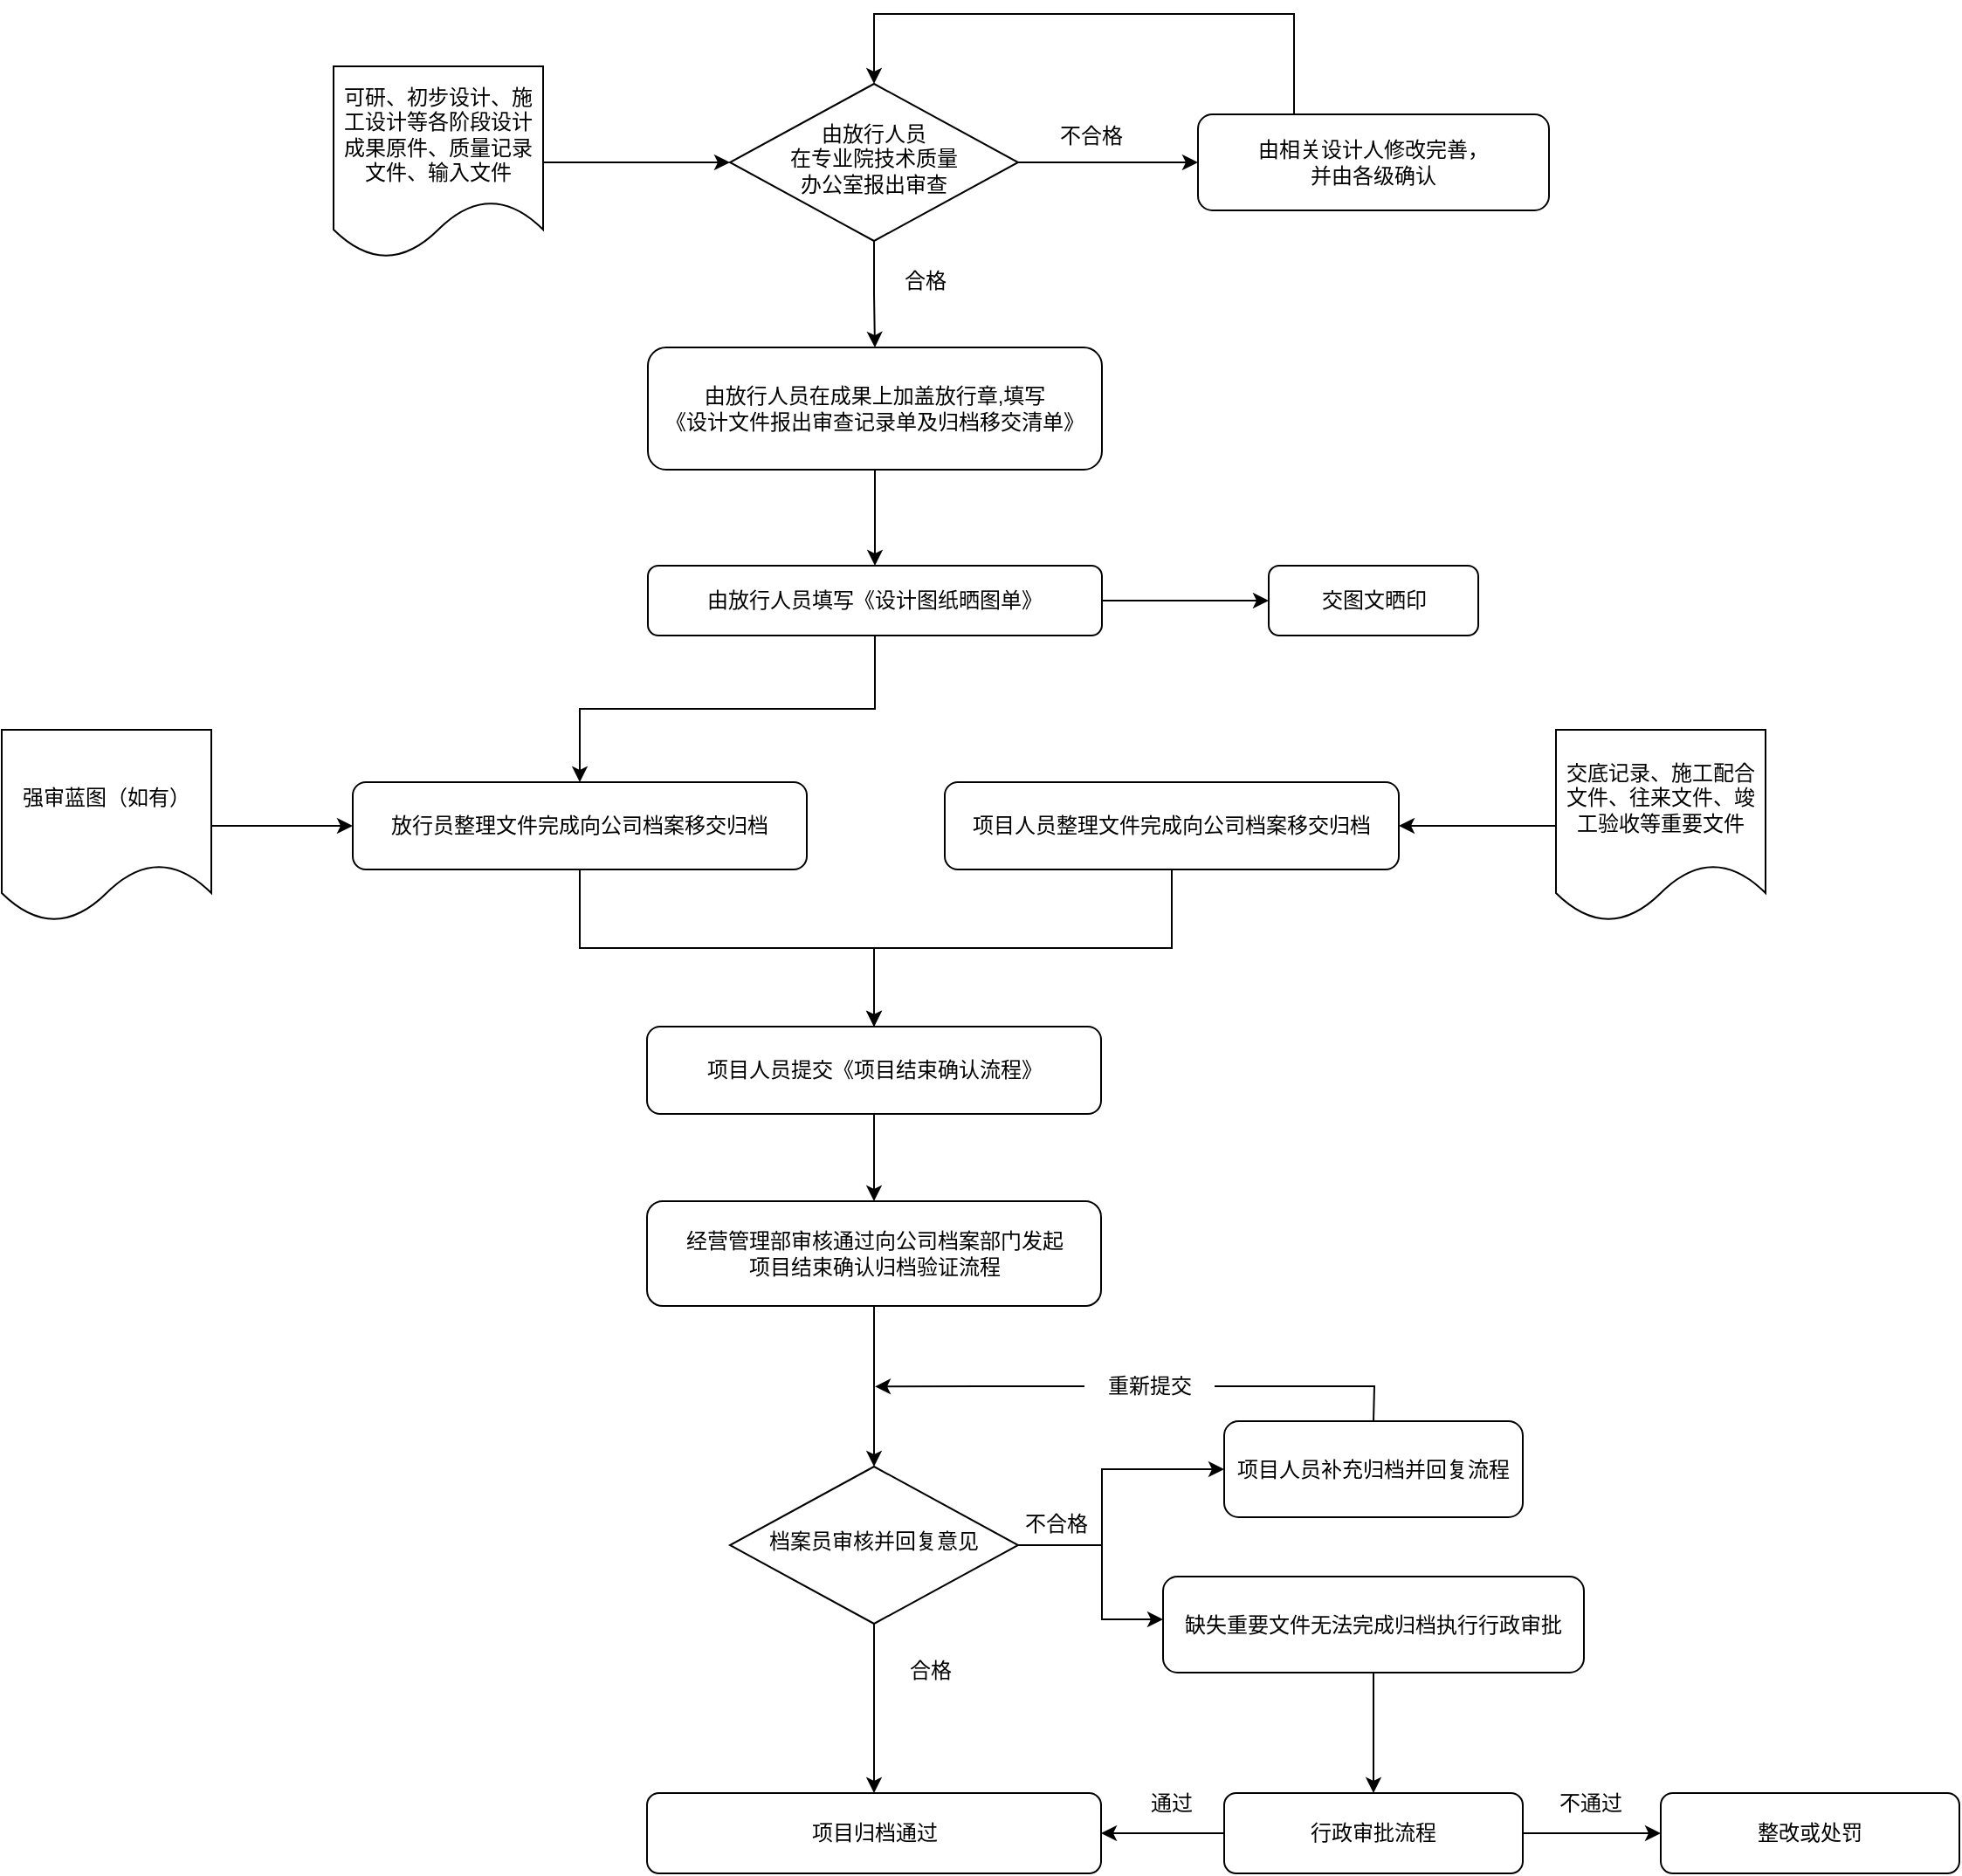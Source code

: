 <mxfile version="20.1.1" type="github">
  <diagram id="C5RBs43oDa-KdzZeNtuy" name="Page-1">
    <mxGraphModel dx="2685" dy="856" grid="1" gridSize="10" guides="1" tooltips="1" connect="1" arrows="1" fold="1" page="1" pageScale="1" pageWidth="827" pageHeight="1169" math="0" shadow="0">
      <root>
        <mxCell id="WIyWlLk6GJQsqaUBKTNV-0" />
        <mxCell id="WIyWlLk6GJQsqaUBKTNV-1" parent="WIyWlLk6GJQsqaUBKTNV-0" />
        <mxCell id="KPn4j_vhXWdQTSBSIb0U-11" style="edgeStyle=orthogonalEdgeStyle;rounded=0;orthogonalLoop=1;jettySize=auto;html=1;exitX=0.5;exitY=1;exitDx=0;exitDy=0;" edge="1" parent="WIyWlLk6GJQsqaUBKTNV-1" source="WIyWlLk6GJQsqaUBKTNV-6" target="WIyWlLk6GJQsqaUBKTNV-12">
          <mxGeometry relative="1" as="geometry" />
        </mxCell>
        <mxCell id="KPn4j_vhXWdQTSBSIb0U-12" style="edgeStyle=orthogonalEdgeStyle;rounded=0;orthogonalLoop=1;jettySize=auto;html=1;entryX=0;entryY=0.5;entryDx=0;entryDy=0;" edge="1" parent="WIyWlLk6GJQsqaUBKTNV-1" source="WIyWlLk6GJQsqaUBKTNV-6" target="WIyWlLk6GJQsqaUBKTNV-7">
          <mxGeometry relative="1" as="geometry" />
        </mxCell>
        <mxCell id="WIyWlLk6GJQsqaUBKTNV-6" value="由放行人员&lt;br&gt;在专业院技术质量&lt;br&gt;办公室报出审查" style="rhombus;whiteSpace=wrap;html=1;shadow=0;fontFamily=Helvetica;fontSize=12;align=center;strokeWidth=1;spacing=6;spacingTop=-4;" parent="WIyWlLk6GJQsqaUBKTNV-1" vertex="1">
          <mxGeometry x="257" y="240" width="165" height="90" as="geometry" />
        </mxCell>
        <mxCell id="Fq03Y5RYxHQvjmSpLAuX-14" style="edgeStyle=orthogonalEdgeStyle;rounded=0;orthogonalLoop=1;jettySize=auto;html=1;entryX=0.5;entryY=0;entryDx=0;entryDy=0;" parent="WIyWlLk6GJQsqaUBKTNV-1" source="WIyWlLk6GJQsqaUBKTNV-7" target="WIyWlLk6GJQsqaUBKTNV-6" edge="1">
          <mxGeometry relative="1" as="geometry">
            <Array as="points">
              <mxPoint x="580" y="200" />
              <mxPoint x="340" y="200" />
            </Array>
          </mxGeometry>
        </mxCell>
        <mxCell id="WIyWlLk6GJQsqaUBKTNV-7" value="由相关设计人修改完善，&lt;br&gt;并由各级确认" style="rounded=1;whiteSpace=wrap;html=1;fontSize=12;glass=0;strokeWidth=1;shadow=0;" parent="WIyWlLk6GJQsqaUBKTNV-1" vertex="1">
          <mxGeometry x="525" y="257.5" width="201" height="55" as="geometry" />
        </mxCell>
        <mxCell id="Fq03Y5RYxHQvjmSpLAuX-3" style="edgeStyle=orthogonalEdgeStyle;rounded=0;orthogonalLoop=1;jettySize=auto;html=1;entryX=0.5;entryY=0;entryDx=0;entryDy=0;exitX=0.5;exitY=1;exitDx=0;exitDy=0;" parent="WIyWlLk6GJQsqaUBKTNV-1" source="WIyWlLk6GJQsqaUBKTNV-12" target="MomlRcWtu3agXeXAJ8-M-4" edge="1">
          <mxGeometry relative="1" as="geometry">
            <mxPoint x="340" y="510" as="sourcePoint" />
          </mxGeometry>
        </mxCell>
        <mxCell id="WIyWlLk6GJQsqaUBKTNV-12" value="由放行人员在成果上加盖放行章,填写&lt;br&gt;《设计文件报出审查记录单及归档移交清单》" style="rounded=1;whiteSpace=wrap;html=1;fontSize=12;glass=0;strokeWidth=1;shadow=0;" parent="WIyWlLk6GJQsqaUBKTNV-1" vertex="1">
          <mxGeometry x="210" y="391" width="260" height="70" as="geometry" />
        </mxCell>
        <mxCell id="Fq03Y5RYxHQvjmSpLAuX-6" style="edgeStyle=orthogonalEdgeStyle;rounded=0;orthogonalLoop=1;jettySize=auto;html=1;entryX=0.5;entryY=0;entryDx=0;entryDy=0;" parent="WIyWlLk6GJQsqaUBKTNV-1" source="MomlRcWtu3agXeXAJ8-M-4" target="MomlRcWtu3agXeXAJ8-M-9" edge="1">
          <mxGeometry relative="1" as="geometry" />
        </mxCell>
        <mxCell id="Fq03Y5RYxHQvjmSpLAuX-12" style="edgeStyle=orthogonalEdgeStyle;rounded=0;orthogonalLoop=1;jettySize=auto;html=1;entryX=0;entryY=0.5;entryDx=0;entryDy=0;" parent="WIyWlLk6GJQsqaUBKTNV-1" source="MomlRcWtu3agXeXAJ8-M-4" target="MomlRcWtu3agXeXAJ8-M-8" edge="1">
          <mxGeometry relative="1" as="geometry" />
        </mxCell>
        <mxCell id="MomlRcWtu3agXeXAJ8-M-4" value="由放行人员填写《设计图纸晒图单》&lt;span style=&quot;color: rgba(0, 0, 0, 0); font-family: monospace; font-size: 0px; text-align: start;&quot;&gt;%3CmxGraphModel%3E%3Croot%3E%3CmxCell%20id%3D%220%22%2F%3E%3CmxCell%20id%3D%221%22%20parent%3D%220%22%2F%3E%3CmxCell%20id%3D%222%22%20value%3D%22%22%20style%3D%22rounded%3D0%3Bhtml%3D1%3BjettySize%3Dauto%3BorthogonalLoop%3D1%3BfontSize%3D11%3BendArrow%3Dblock%3BendFill%3D0%3BendSize%3D8%3BstrokeWidth%3D1%3Bshadow%3D0%3BlabelBackgroundColor%3Dnone%3BedgeStyle%3DorthogonalEdgeStyle%3BentryX%3D0.5%3BentryY%3D0%3BentryDx%3D0%3BentryDy%3D0%3BexitX%3D0.5%3BexitY%3D1%3BexitDx%3D0%3BexitDy%3D0%3B%22%20edge%3D%221%22%20parent%3D%221%22%3E%3CmxGeometry%20relative%3D%221%22%20as%3D%22geometry%22%3E%3CmxPoint%20x%3D%22380%22%20y%3D%22458%22%20as%3D%22sourcePoint%22%2F%3E%3CmxPoint%20x%3D%22300%22%20y%3D%22610%22%20as%3D%22targetPoint%22%2F%3E%3C%2FmxGeometry%3E%3C%2FmxCell%3E%3C%2Froot%3E%3C%2FmxGraphModel%3E&lt;/span&gt;" style="rounded=1;whiteSpace=wrap;html=1;fontSize=12;glass=0;strokeWidth=1;shadow=0;" parent="WIyWlLk6GJQsqaUBKTNV-1" vertex="1">
          <mxGeometry x="210" y="516" width="260" height="40" as="geometry" />
        </mxCell>
        <mxCell id="MomlRcWtu3agXeXAJ8-M-8" value="交图文晒印" style="rounded=1;whiteSpace=wrap;html=1;fontSize=12;glass=0;strokeWidth=1;shadow=0;" parent="WIyWlLk6GJQsqaUBKTNV-1" vertex="1">
          <mxGeometry x="565.5" y="516" width="120" height="40" as="geometry" />
        </mxCell>
        <mxCell id="KPn4j_vhXWdQTSBSIb0U-0" style="edgeStyle=orthogonalEdgeStyle;rounded=0;orthogonalLoop=1;jettySize=auto;html=1;entryX=0.5;entryY=0;entryDx=0;entryDy=0;" edge="1" parent="WIyWlLk6GJQsqaUBKTNV-1" source="MomlRcWtu3agXeXAJ8-M-9" target="MomlRcWtu3agXeXAJ8-M-11">
          <mxGeometry relative="1" as="geometry" />
        </mxCell>
        <mxCell id="MomlRcWtu3agXeXAJ8-M-9" value="放行员整理文件完成向公司档案移交归档" style="rounded=1;whiteSpace=wrap;html=1;fontSize=12;glass=0;strokeWidth=1;shadow=0;" parent="WIyWlLk6GJQsqaUBKTNV-1" vertex="1">
          <mxGeometry x="41" y="640" width="260" height="50" as="geometry" />
        </mxCell>
        <mxCell id="Fq03Y5RYxHQvjmSpLAuX-4" style="edgeStyle=orthogonalEdgeStyle;rounded=0;orthogonalLoop=1;jettySize=auto;html=1;entryX=0.5;entryY=0;entryDx=0;entryDy=0;" parent="WIyWlLk6GJQsqaUBKTNV-1" source="MomlRcWtu3agXeXAJ8-M-11" target="MomlRcWtu3agXeXAJ8-M-38" edge="1">
          <mxGeometry relative="1" as="geometry" />
        </mxCell>
        <mxCell id="MomlRcWtu3agXeXAJ8-M-11" value="项目人员提交《项目结束确认流程》" style="rounded=1;whiteSpace=wrap;html=1;fontSize=12;glass=0;strokeWidth=1;shadow=0;" parent="WIyWlLk6GJQsqaUBKTNV-1" vertex="1">
          <mxGeometry x="209.5" y="780" width="260" height="50" as="geometry" />
        </mxCell>
        <mxCell id="Fq03Y5RYxHQvjmSpLAuX-9" style="edgeStyle=orthogonalEdgeStyle;rounded=0;orthogonalLoop=1;jettySize=auto;html=1;entryX=1;entryY=0.5;entryDx=0;entryDy=0;" parent="WIyWlLk6GJQsqaUBKTNV-1" source="MomlRcWtu3agXeXAJ8-M-12" target="MomlRcWtu3agXeXAJ8-M-16" edge="1">
          <mxGeometry relative="1" as="geometry" />
        </mxCell>
        <mxCell id="MomlRcWtu3agXeXAJ8-M-12" value="交底记录、施工配合文件、往来文件、竣工验收等重要文件" style="shape=document;whiteSpace=wrap;html=1;boundedLbl=1;" parent="WIyWlLk6GJQsqaUBKTNV-1" vertex="1">
          <mxGeometry x="730" y="610" width="120" height="110" as="geometry" />
        </mxCell>
        <mxCell id="Fq03Y5RYxHQvjmSpLAuX-5" style="edgeStyle=orthogonalEdgeStyle;rounded=0;orthogonalLoop=1;jettySize=auto;html=1;entryX=0.5;entryY=0;entryDx=0;entryDy=0;" parent="WIyWlLk6GJQsqaUBKTNV-1" source="MomlRcWtu3agXeXAJ8-M-16" target="MomlRcWtu3agXeXAJ8-M-11" edge="1">
          <mxGeometry relative="1" as="geometry" />
        </mxCell>
        <mxCell id="MomlRcWtu3agXeXAJ8-M-16" value="项目人员整理文件完成向公司档案移交归档" style="rounded=1;whiteSpace=wrap;html=1;" parent="WIyWlLk6GJQsqaUBKTNV-1" vertex="1">
          <mxGeometry x="380" y="640" width="260" height="50" as="geometry" />
        </mxCell>
        <mxCell id="Fq03Y5RYxHQvjmSpLAuX-0" style="edgeStyle=orthogonalEdgeStyle;rounded=0;orthogonalLoop=1;jettySize=auto;html=1;entryX=0;entryY=0.5;entryDx=0;entryDy=0;" parent="WIyWlLk6GJQsqaUBKTNV-1" source="MomlRcWtu3agXeXAJ8-M-17" target="WIyWlLk6GJQsqaUBKTNV-6" edge="1">
          <mxGeometry relative="1" as="geometry">
            <mxPoint x="210" y="171.5" as="targetPoint" />
          </mxGeometry>
        </mxCell>
        <mxCell id="MomlRcWtu3agXeXAJ8-M-17" value="可研、初步设计、施工设计等各阶段设计成果原件、质量记录文件、输入文件" style="shape=document;whiteSpace=wrap;html=1;boundedLbl=1;" parent="WIyWlLk6GJQsqaUBKTNV-1" vertex="1">
          <mxGeometry x="30" y="230" width="120" height="110" as="geometry" />
        </mxCell>
        <mxCell id="Fq03Y5RYxHQvjmSpLAuX-8" style="edgeStyle=orthogonalEdgeStyle;rounded=0;orthogonalLoop=1;jettySize=auto;html=1;" parent="WIyWlLk6GJQsqaUBKTNV-1" source="MomlRcWtu3agXeXAJ8-M-20" target="MomlRcWtu3agXeXAJ8-M-9" edge="1">
          <mxGeometry relative="1" as="geometry" />
        </mxCell>
        <mxCell id="MomlRcWtu3agXeXAJ8-M-20" value="强审蓝图（如有）" style="shape=document;whiteSpace=wrap;html=1;boundedLbl=1;" parent="WIyWlLk6GJQsqaUBKTNV-1" vertex="1">
          <mxGeometry x="-160" y="610" width="120" height="110" as="geometry" />
        </mxCell>
        <mxCell id="MomlRcWtu3agXeXAJ8-M-65" style="edgeStyle=orthogonalEdgeStyle;rounded=0;orthogonalLoop=1;jettySize=auto;html=1;entryX=0.5;entryY=0;entryDx=0;entryDy=0;" parent="WIyWlLk6GJQsqaUBKTNV-1" source="MomlRcWtu3agXeXAJ8-M-38" target="MomlRcWtu3agXeXAJ8-M-47" edge="1">
          <mxGeometry relative="1" as="geometry" />
        </mxCell>
        <mxCell id="MomlRcWtu3agXeXAJ8-M-38" value="经营管理部审核通过向公司档案部门发起&lt;br&gt;项目结束确认归档验证流程" style="rounded=1;whiteSpace=wrap;html=1;fontSize=12;glass=0;strokeWidth=1;shadow=0;" parent="WIyWlLk6GJQsqaUBKTNV-1" vertex="1">
          <mxGeometry x="209.5" y="880" width="260" height="60" as="geometry" />
        </mxCell>
        <mxCell id="KPn4j_vhXWdQTSBSIb0U-1" style="edgeStyle=orthogonalEdgeStyle;rounded=0;orthogonalLoop=1;jettySize=auto;html=1;" edge="1" parent="WIyWlLk6GJQsqaUBKTNV-1" source="MomlRcWtu3agXeXAJ8-M-47" target="MomlRcWtu3agXeXAJ8-M-49">
          <mxGeometry relative="1" as="geometry" />
        </mxCell>
        <mxCell id="KPn4j_vhXWdQTSBSIb0U-6" style="edgeStyle=orthogonalEdgeStyle;rounded=0;orthogonalLoop=1;jettySize=auto;html=1;exitX=1;exitY=0.5;exitDx=0;exitDy=0;entryX=0;entryY=0.5;entryDx=0;entryDy=0;" edge="1" parent="WIyWlLk6GJQsqaUBKTNV-1" source="MomlRcWtu3agXeXAJ8-M-47" target="MomlRcWtu3agXeXAJ8-M-48">
          <mxGeometry relative="1" as="geometry">
            <mxPoint x="422" y="1051" as="sourcePoint" />
            <Array as="points">
              <mxPoint x="470" y="1077" />
              <mxPoint x="470" y="1034" />
            </Array>
          </mxGeometry>
        </mxCell>
        <mxCell id="KPn4j_vhXWdQTSBSIb0U-7" style="edgeStyle=orthogonalEdgeStyle;rounded=0;orthogonalLoop=1;jettySize=auto;html=1;exitX=1;exitY=0.5;exitDx=0;exitDy=0;entryX=0;entryY=0.5;entryDx=0;entryDy=0;" edge="1" parent="WIyWlLk6GJQsqaUBKTNV-1" source="MomlRcWtu3agXeXAJ8-M-47">
          <mxGeometry relative="1" as="geometry">
            <mxPoint x="422" y="1048" as="sourcePoint" />
            <mxPoint x="505" y="1119.5" as="targetPoint" />
            <Array as="points">
              <mxPoint x="470" y="1077" />
              <mxPoint x="470" y="1120" />
            </Array>
          </mxGeometry>
        </mxCell>
        <mxCell id="MomlRcWtu3agXeXAJ8-M-47" value="档案员审核并回复意见" style="rhombus;whiteSpace=wrap;html=1;shadow=0;fontFamily=Helvetica;fontSize=12;align=center;strokeWidth=1;spacing=6;spacingTop=-4;" parent="WIyWlLk6GJQsqaUBKTNV-1" vertex="1">
          <mxGeometry x="257" y="1032" width="165" height="90" as="geometry" />
        </mxCell>
        <mxCell id="MomlRcWtu3agXeXAJ8-M-48" value="项目人员补充归档并回复流程" style="rounded=1;whiteSpace=wrap;html=1;fontSize=12;glass=0;strokeWidth=1;shadow=0;" parent="WIyWlLk6GJQsqaUBKTNV-1" vertex="1">
          <mxGeometry x="540" y="1006" width="171" height="55" as="geometry" />
        </mxCell>
        <mxCell id="MomlRcWtu3agXeXAJ8-M-49" value="项目归档通过" style="rounded=1;whiteSpace=wrap;html=1;fontSize=12;glass=0;strokeWidth=1;shadow=0;" parent="WIyWlLk6GJQsqaUBKTNV-1" vertex="1">
          <mxGeometry x="209.5" y="1219" width="260" height="46" as="geometry" />
        </mxCell>
        <mxCell id="Fq03Y5RYxHQvjmSpLAuX-28" style="edgeStyle=orthogonalEdgeStyle;rounded=0;orthogonalLoop=1;jettySize=auto;html=1;" parent="WIyWlLk6GJQsqaUBKTNV-1" source="MomlRcWtu3agXeXAJ8-M-60" target="Yo7wedeZXsJSIZelugxn-2" edge="1">
          <mxGeometry relative="1" as="geometry" />
        </mxCell>
        <mxCell id="MomlRcWtu3agXeXAJ8-M-60" value="缺失重要文件无法完成归档执行行政审批" style="rounded=1;whiteSpace=wrap;html=1;fontSize=12;glass=0;strokeWidth=1;shadow=0;" parent="WIyWlLk6GJQsqaUBKTNV-1" vertex="1">
          <mxGeometry x="505" y="1095" width="241" height="55" as="geometry" />
        </mxCell>
        <mxCell id="Yo7wedeZXsJSIZelugxn-7" style="edgeStyle=orthogonalEdgeStyle;rounded=0;orthogonalLoop=1;jettySize=auto;html=1;entryX=0;entryY=0.5;entryDx=0;entryDy=0;" parent="WIyWlLk6GJQsqaUBKTNV-1" source="Yo7wedeZXsJSIZelugxn-2" target="Yo7wedeZXsJSIZelugxn-6" edge="1">
          <mxGeometry relative="1" as="geometry" />
        </mxCell>
        <mxCell id="KPn4j_vhXWdQTSBSIb0U-9" style="edgeStyle=orthogonalEdgeStyle;rounded=0;orthogonalLoop=1;jettySize=auto;html=1;entryX=1;entryY=0.5;entryDx=0;entryDy=0;" edge="1" parent="WIyWlLk6GJQsqaUBKTNV-1" source="Yo7wedeZXsJSIZelugxn-2" target="MomlRcWtu3agXeXAJ8-M-49">
          <mxGeometry relative="1" as="geometry" />
        </mxCell>
        <mxCell id="Yo7wedeZXsJSIZelugxn-2" value="行政审批流程" style="rounded=1;whiteSpace=wrap;html=1;fontSize=12;glass=0;strokeWidth=1;shadow=0;" parent="WIyWlLk6GJQsqaUBKTNV-1" vertex="1">
          <mxGeometry x="540" y="1219" width="171" height="46" as="geometry" />
        </mxCell>
        <mxCell id="Yo7wedeZXsJSIZelugxn-5" value="通过" style="text;html=1;strokeColor=none;fillColor=none;align=center;verticalAlign=middle;whiteSpace=wrap;rounded=0;" parent="WIyWlLk6GJQsqaUBKTNV-1" vertex="1">
          <mxGeometry x="480" y="1210" width="60" height="30" as="geometry" />
        </mxCell>
        <mxCell id="Yo7wedeZXsJSIZelugxn-6" value="整改或处罚" style="rounded=1;whiteSpace=wrap;html=1;fontSize=12;glass=0;strokeWidth=1;shadow=0;" parent="WIyWlLk6GJQsqaUBKTNV-1" vertex="1">
          <mxGeometry x="790" y="1219" width="171" height="46" as="geometry" />
        </mxCell>
        <mxCell id="Yo7wedeZXsJSIZelugxn-8" value="不通过" style="text;html=1;strokeColor=none;fillColor=none;align=center;verticalAlign=middle;whiteSpace=wrap;rounded=0;" parent="WIyWlLk6GJQsqaUBKTNV-1" vertex="1">
          <mxGeometry x="720" y="1210" width="60" height="30" as="geometry" />
        </mxCell>
        <mxCell id="Fq03Y5RYxHQvjmSpLAuX-31" value="合格" style="text;html=1;strokeColor=none;fillColor=none;align=center;verticalAlign=middle;whiteSpace=wrap;rounded=0;" parent="WIyWlLk6GJQsqaUBKTNV-1" vertex="1">
          <mxGeometry x="340" y="1133.5" width="64" height="30" as="geometry" />
        </mxCell>
        <mxCell id="Fq03Y5RYxHQvjmSpLAuX-32" value="不合格" style="text;html=1;strokeColor=none;fillColor=none;align=center;verticalAlign=middle;whiteSpace=wrap;rounded=0;" parent="WIyWlLk6GJQsqaUBKTNV-1" vertex="1">
          <mxGeometry x="394" y="1050" width="100" height="30" as="geometry" />
        </mxCell>
        <mxCell id="KPn4j_vhXWdQTSBSIb0U-4" style="edgeStyle=orthogonalEdgeStyle;rounded=0;orthogonalLoop=1;jettySize=auto;html=1;exitX=0;exitY=0.5;exitDx=0;exitDy=0;" edge="1" parent="WIyWlLk6GJQsqaUBKTNV-1" source="MomlRcWtu3agXeXAJ8-M-58">
          <mxGeometry relative="1" as="geometry">
            <mxPoint x="340" y="986.176" as="targetPoint" />
          </mxGeometry>
        </mxCell>
        <mxCell id="MomlRcWtu3agXeXAJ8-M-58" value="&amp;nbsp; &amp;nbsp;重新提交&amp;nbsp; &amp;nbsp;" style="text;html=1;strokeColor=none;fillColor=none;align=center;verticalAlign=middle;whiteSpace=wrap;rounded=0;" parent="WIyWlLk6GJQsqaUBKTNV-1" vertex="1">
          <mxGeometry x="460" y="971" width="74.5" height="30" as="geometry" />
        </mxCell>
        <mxCell id="KPn4j_vhXWdQTSBSIb0U-10" value="" style="endArrow=none;html=1;rounded=0;entryX=1;entryY=0.5;entryDx=0;entryDy=0;exitX=0.5;exitY=0;exitDx=0;exitDy=0;" edge="1" parent="WIyWlLk6GJQsqaUBKTNV-1" source="MomlRcWtu3agXeXAJ8-M-48" target="MomlRcWtu3agXeXAJ8-M-58">
          <mxGeometry width="50" height="50" relative="1" as="geometry">
            <mxPoint x="470" y="1150" as="sourcePoint" />
            <mxPoint x="520" y="1100" as="targetPoint" />
            <Array as="points">
              <mxPoint x="626" y="986" />
            </Array>
          </mxGeometry>
        </mxCell>
        <mxCell id="KPn4j_vhXWdQTSBSIb0U-13" value="合格" style="text;html=1;strokeColor=none;fillColor=none;align=center;verticalAlign=middle;whiteSpace=wrap;rounded=0;" vertex="1" parent="WIyWlLk6GJQsqaUBKTNV-1">
          <mxGeometry x="339" y="338" width="60" height="30" as="geometry" />
        </mxCell>
        <mxCell id="KPn4j_vhXWdQTSBSIb0U-14" value="不合格" style="text;html=1;strokeColor=none;fillColor=none;align=center;verticalAlign=middle;whiteSpace=wrap;rounded=0;" vertex="1" parent="WIyWlLk6GJQsqaUBKTNV-1">
          <mxGeometry x="434" y="255" width="60" height="30" as="geometry" />
        </mxCell>
      </root>
    </mxGraphModel>
  </diagram>
</mxfile>

